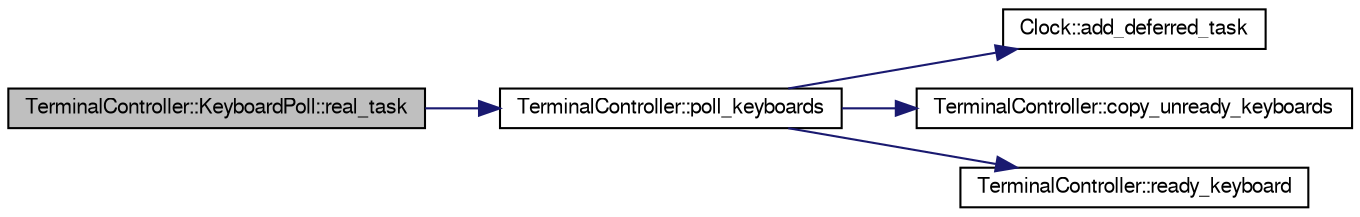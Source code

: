 digraph G
{
  edge [fontname="FreeSans",fontsize="10",labelfontname="FreeSans",labelfontsize="10"];
  node [fontname="FreeSans",fontsize="10",shape=record];
  rankdir=LR;
  Node1 [label="TerminalController::KeyboardPoll::real_task",height=0.2,width=0.4,color="black", fillcolor="grey75", style="filled" fontcolor="black"];
  Node1 -> Node2 [color="midnightblue",fontsize="10",style="solid"];
  Node2 [label="TerminalController::poll_keyboards",height=0.2,width=0.4,color="black", fillcolor="white", style="filled",URL="$classTerminalController.html#a343a40e774eeb2506b0bfbc5817d0c62"];
  Node2 -> Node3 [color="midnightblue",fontsize="10",style="solid"];
  Node3 [label="Clock::add_deferred_task",height=0.2,width=0.4,color="black", fillcolor="white", style="filled",URL="$classClock.html#a78c89e7b78e718b21f4374eb84559d6f"];
  Node2 -> Node4 [color="midnightblue",fontsize="10",style="solid"];
  Node4 [label="TerminalController::copy_unready_keyboards",height=0.2,width=0.4,color="black", fillcolor="white", style="filled",URL="$classTerminalController.html#a43234a11dfcdbca163d940a214f11009"];
  Node2 -> Node5 [color="midnightblue",fontsize="10",style="solid"];
  Node5 [label="TerminalController::ready_keyboard",height=0.2,width=0.4,color="black", fillcolor="white", style="filled",URL="$classTerminalController.html#a0475271dfd2cbed03ea8c95964771b20"];
}
